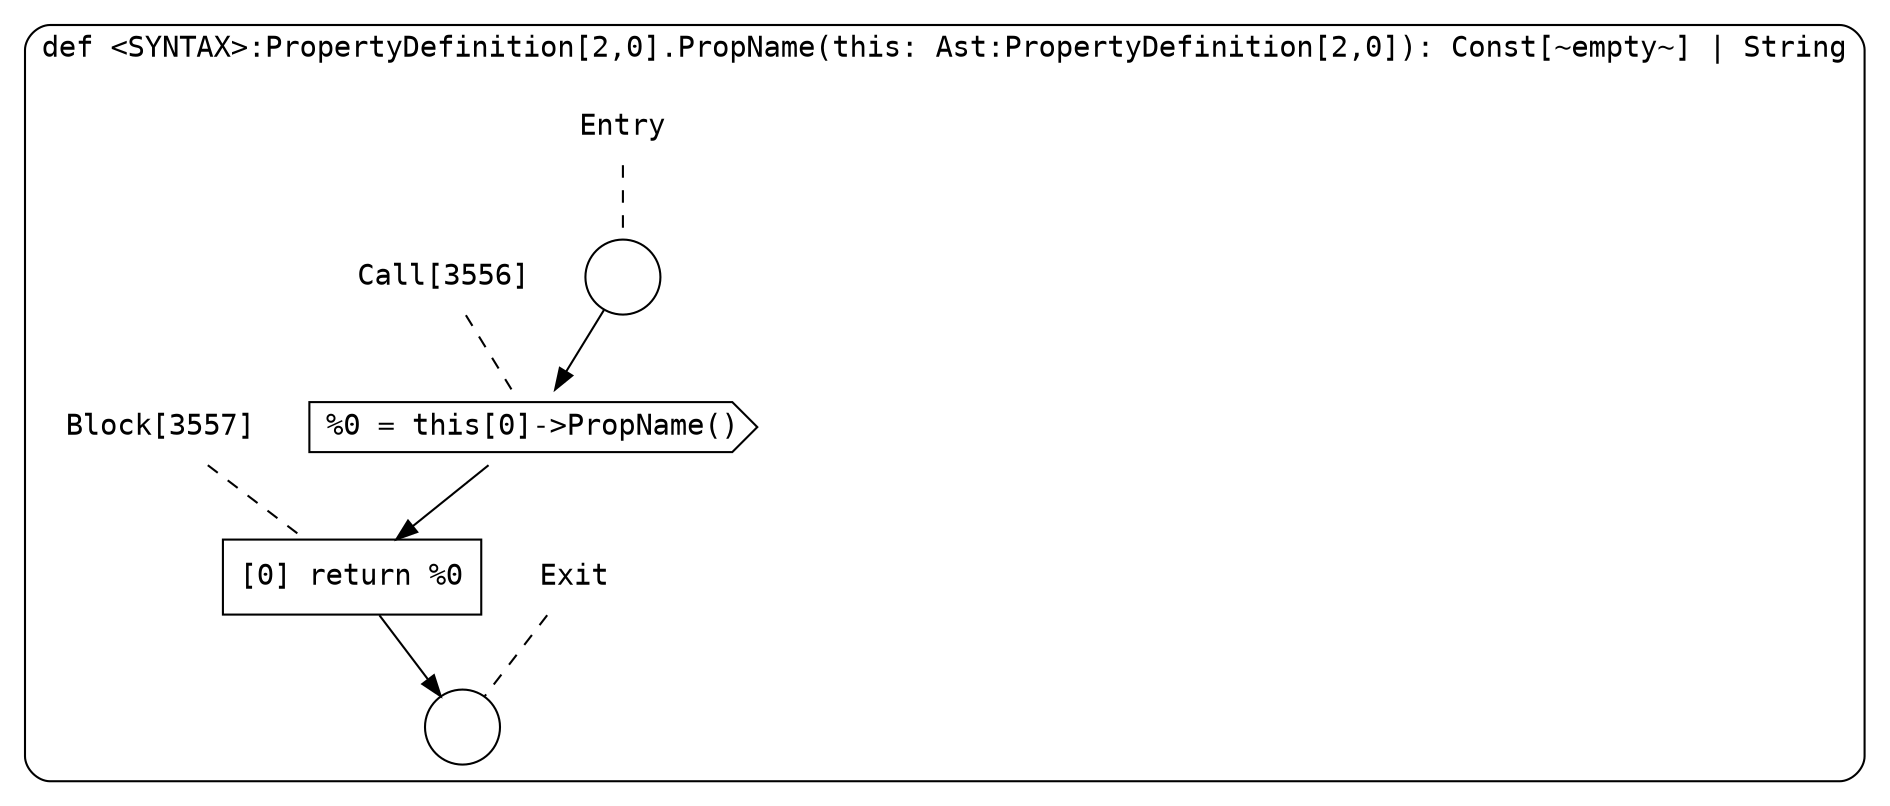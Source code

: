 digraph {
  graph [fontname = "Consolas"]
  node [fontname = "Consolas"]
  edge [fontname = "Consolas"]
  subgraph cluster958 {
    label = "def <SYNTAX>:PropertyDefinition[2,0].PropName(this: Ast:PropertyDefinition[2,0]): Const[~empty~] | String"
    style = rounded
    cluster958_entry_name [shape=none, label=<<font color="black">Entry</font>>]
    cluster958_entry_name -> cluster958_entry [arrowhead=none, color="black", style=dashed]
    cluster958_entry [shape=circle label=" " color="black" fillcolor="white" style=filled]
    cluster958_entry -> node3556 [color="black"]
    cluster958_exit_name [shape=none, label=<<font color="black">Exit</font>>]
    cluster958_exit_name -> cluster958_exit [arrowhead=none, color="black", style=dashed]
    cluster958_exit [shape=circle label=" " color="black" fillcolor="white" style=filled]
    node3556_name [shape=none, label=<<font color="black">Call[3556]</font>>]
    node3556_name -> node3556 [arrowhead=none, color="black", style=dashed]
    node3556 [shape=cds, label=<<font color="black">%0 = this[0]-&gt;PropName()</font>> color="black" fillcolor="white", style=filled]
    node3556 -> node3557 [color="black"]
    node3557_name [shape=none, label=<<font color="black">Block[3557]</font>>]
    node3557_name -> node3557 [arrowhead=none, color="black", style=dashed]
    node3557 [shape=box, label=<<font color="black">[0] return %0<BR ALIGN="LEFT"/></font>> color="black" fillcolor="white", style=filled]
    node3557 -> cluster958_exit [color="black"]
  }
}